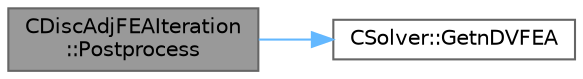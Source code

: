 digraph "CDiscAdjFEAIteration::Postprocess"
{
 // LATEX_PDF_SIZE
  bgcolor="transparent";
  edge [fontname=Helvetica,fontsize=10,labelfontname=Helvetica,labelfontsize=10];
  node [fontname=Helvetica,fontsize=10,shape=box,height=0.2,width=0.4];
  rankdir="LR";
  Node1 [id="Node000001",label="CDiscAdjFEAIteration\l::Postprocess",height=0.2,width=0.4,color="gray40", fillcolor="grey60", style="filled", fontcolor="black",tooltip="Postprocesses the discrete adjoint FEA problem before heading to another physics system or the next i..."];
  Node1 -> Node2 [id="edge1_Node000001_Node000002",color="steelblue1",style="solid",tooltip=" "];
  Node2 [id="Node000002",label="CSolver::GetnDVFEA",height=0.2,width=0.4,color="grey40", fillcolor="white", style="filled",URL="$classCSolver.html#aa08f5a7176d9a5cd5a342e70efd222a6",tooltip="A virtual member."];
}

